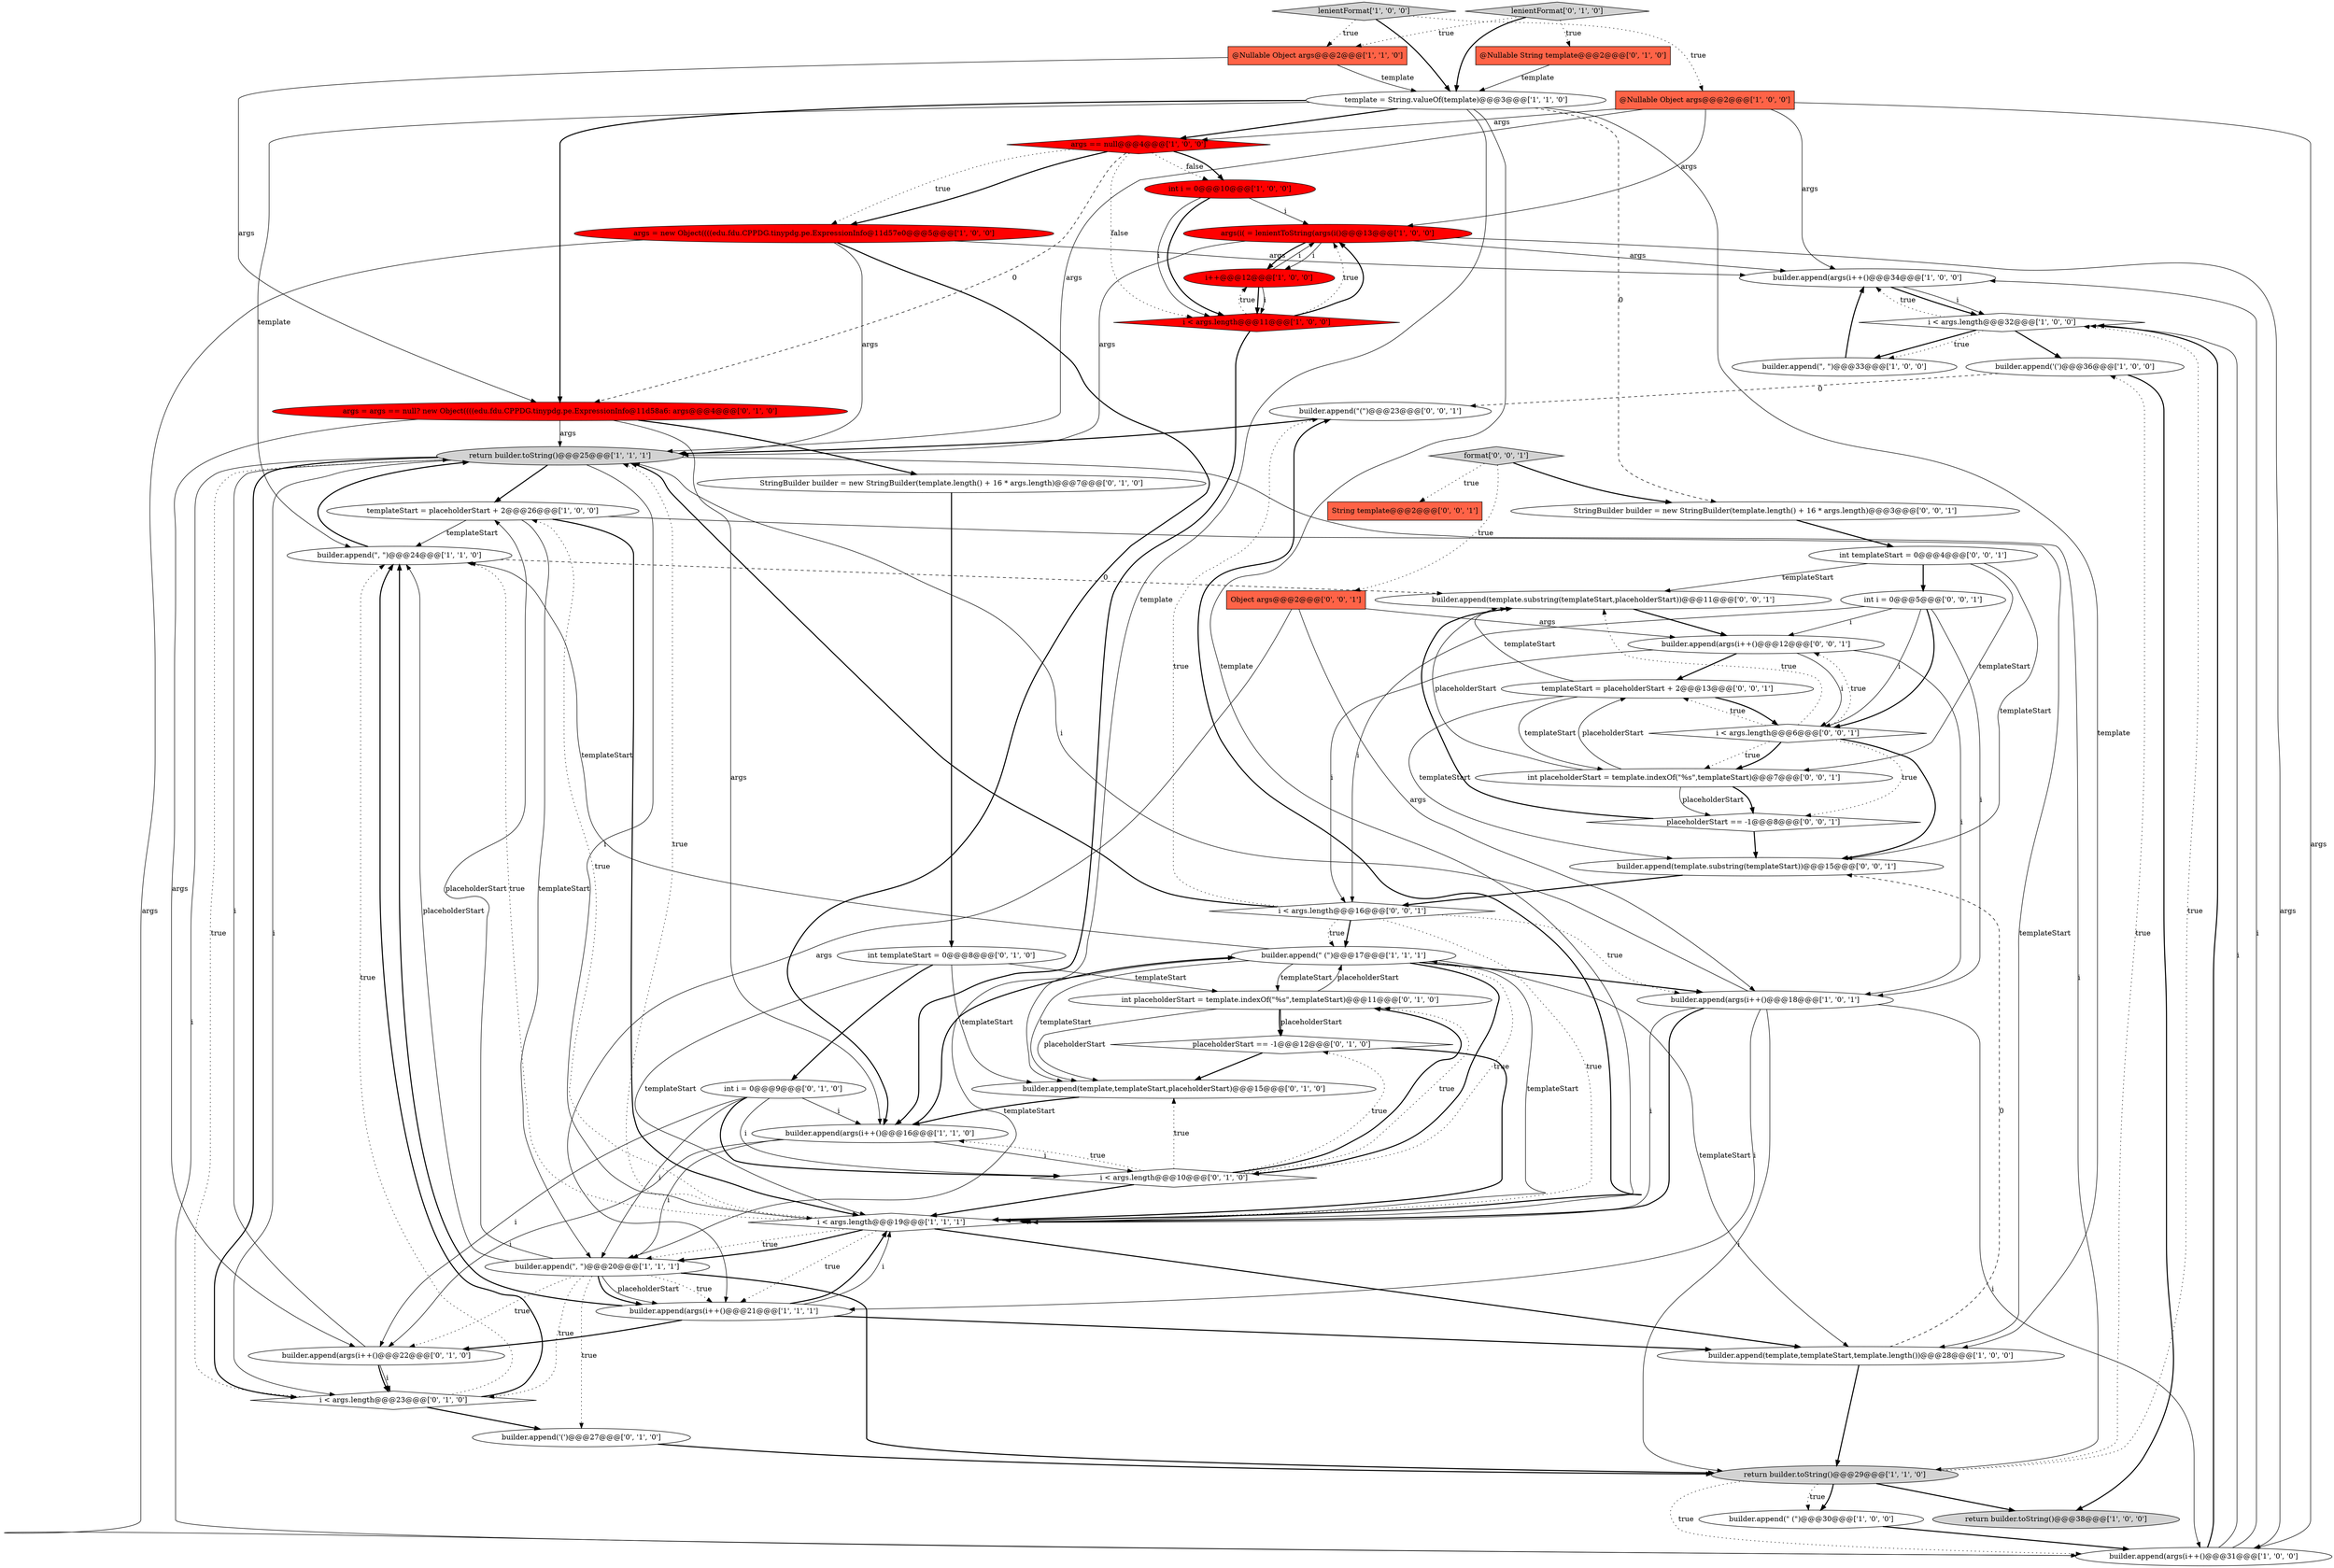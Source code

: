 digraph {
0 [style = filled, label = "args == null@@@4@@@['1', '0', '0']", fillcolor = red, shape = diamond image = "AAA1AAABBB1BBB"];
39 [style = filled, label = "builder.append(args(i++()@@@22@@@['0', '1', '0']", fillcolor = white, shape = ellipse image = "AAA0AAABBB2BBB"];
24 [style = filled, label = "builder.append(\", \")@@@24@@@['1', '1', '0']", fillcolor = white, shape = ellipse image = "AAA0AAABBB1BBB"];
46 [style = filled, label = "templateStart = placeholderStart + 2@@@13@@@['0', '0', '1']", fillcolor = white, shape = ellipse image = "AAA0AAABBB3BBB"];
45 [style = filled, label = "int i = 0@@@5@@@['0', '0', '1']", fillcolor = white, shape = ellipse image = "AAA0AAABBB3BBB"];
14 [style = filled, label = "builder.append(args(i++()@@@34@@@['1', '0', '0']", fillcolor = white, shape = ellipse image = "AAA0AAABBB1BBB"];
11 [style = filled, label = "template = String.valueOf(template)@@@3@@@['1', '1', '0']", fillcolor = white, shape = ellipse image = "AAA0AAABBB1BBB"];
19 [style = filled, label = "builder.append('(')@@@36@@@['1', '0', '0']", fillcolor = white, shape = ellipse image = "AAA0AAABBB1BBB"];
48 [style = filled, label = "placeholderStart == -1@@@8@@@['0', '0', '1']", fillcolor = white, shape = diamond image = "AAA0AAABBB3BBB"];
41 [style = filled, label = "i < args.length@@@16@@@['0', '0', '1']", fillcolor = white, shape = diamond image = "AAA0AAABBB3BBB"];
51 [style = filled, label = "builder.append(template.substring(templateStart,placeholderStart))@@@11@@@['0', '0', '1']", fillcolor = white, shape = ellipse image = "AAA0AAABBB3BBB"];
52 [style = filled, label = "StringBuilder builder = new StringBuilder(template.length() + 16 * args.length)@@@3@@@['0', '0', '1']", fillcolor = white, shape = ellipse image = "AAA0AAABBB3BBB"];
3 [style = filled, label = "args = new Object((((edu.fdu.CPPDG.tinypdg.pe.ExpressionInfo@11d57e0@@@5@@@['1', '0', '0']", fillcolor = red, shape = ellipse image = "AAA1AAABBB1BBB"];
26 [style = filled, label = "builder.append(\", \")@@@33@@@['1', '0', '0']", fillcolor = white, shape = ellipse image = "AAA0AAABBB1BBB"];
22 [style = filled, label = "int i = 0@@@10@@@['1', '0', '0']", fillcolor = red, shape = ellipse image = "AAA1AAABBB1BBB"];
7 [style = filled, label = "return builder.toString()@@@29@@@['1', '1', '0']", fillcolor = lightgray, shape = ellipse image = "AAA0AAABBB1BBB"];
53 [style = filled, label = "i < args.length@@@6@@@['0', '0', '1']", fillcolor = white, shape = diamond image = "AAA0AAABBB3BBB"];
23 [style = filled, label = "builder.append(args(i++()@@@16@@@['1', '1', '0']", fillcolor = white, shape = ellipse image = "AAA0AAABBB1BBB"];
4 [style = filled, label = "args(i( = lenientToString(args(i()@@@13@@@['1', '0', '0']", fillcolor = red, shape = ellipse image = "AAA1AAABBB1BBB"];
9 [style = filled, label = "builder.append(\" (\")@@@30@@@['1', '0', '0']", fillcolor = white, shape = ellipse image = "AAA0AAABBB1BBB"];
28 [style = filled, label = "@Nullable String template@@@2@@@['0', '1', '0']", fillcolor = tomato, shape = box image = "AAA0AAABBB2BBB"];
33 [style = filled, label = "args = args == null? new Object((((edu.fdu.CPPDG.tinypdg.pe.ExpressionInfo@11d58a6: args@@@4@@@['0', '1', '0']", fillcolor = red, shape = ellipse image = "AAA1AAABBB2BBB"];
50 [style = filled, label = "String template@@@2@@@['0', '0', '1']", fillcolor = tomato, shape = box image = "AAA0AAABBB3BBB"];
12 [style = filled, label = "i++@@@12@@@['1', '0', '0']", fillcolor = red, shape = ellipse image = "AAA1AAABBB1BBB"];
43 [style = filled, label = "int templateStart = 0@@@4@@@['0', '0', '1']", fillcolor = white, shape = ellipse image = "AAA0AAABBB3BBB"];
15 [style = filled, label = "lenientFormat['1', '0', '0']", fillcolor = lightgray, shape = diamond image = "AAA0AAABBB1BBB"];
36 [style = filled, label = "builder.append('(')@@@27@@@['0', '1', '0']", fillcolor = white, shape = ellipse image = "AAA0AAABBB2BBB"];
29 [style = filled, label = "placeholderStart == -1@@@12@@@['0', '1', '0']", fillcolor = white, shape = diamond image = "AAA0AAABBB2BBB"];
10 [style = filled, label = "templateStart = placeholderStart + 2@@@26@@@['1', '0', '0']", fillcolor = white, shape = ellipse image = "AAA0AAABBB1BBB"];
1 [style = filled, label = "builder.append(args(i++()@@@21@@@['1', '1', '1']", fillcolor = white, shape = ellipse image = "AAA0AAABBB1BBB"];
25 [style = filled, label = "builder.append(template,templateStart,template.length())@@@28@@@['1', '0', '0']", fillcolor = white, shape = ellipse image = "AAA0AAABBB1BBB"];
37 [style = filled, label = "int i = 0@@@9@@@['0', '1', '0']", fillcolor = white, shape = ellipse image = "AAA0AAABBB2BBB"];
40 [style = filled, label = "int templateStart = 0@@@8@@@['0', '1', '0']", fillcolor = white, shape = ellipse image = "AAA0AAABBB2BBB"];
5 [style = filled, label = "@Nullable Object args@@@2@@@['1', '0', '0']", fillcolor = tomato, shape = box image = "AAA0AAABBB1BBB"];
27 [style = filled, label = "builder.append(\" (\")@@@17@@@['1', '1', '1']", fillcolor = white, shape = ellipse image = "AAA0AAABBB1BBB"];
2 [style = filled, label = "builder.append(args(i++()@@@31@@@['1', '0', '0']", fillcolor = white, shape = ellipse image = "AAA0AAABBB1BBB"];
30 [style = filled, label = "builder.append(template,templateStart,placeholderStart)@@@15@@@['0', '1', '0']", fillcolor = white, shape = ellipse image = "AAA0AAABBB2BBB"];
32 [style = filled, label = "lenientFormat['0', '1', '0']", fillcolor = lightgray, shape = diamond image = "AAA0AAABBB2BBB"];
6 [style = filled, label = "builder.append(\", \")@@@20@@@['1', '1', '1']", fillcolor = white, shape = ellipse image = "AAA0AAABBB1BBB"];
16 [style = filled, label = "i < args.length@@@32@@@['1', '0', '0']", fillcolor = white, shape = diamond image = "AAA0AAABBB1BBB"];
34 [style = filled, label = "StringBuilder builder = new StringBuilder(template.length() + 16 * args.length)@@@7@@@['0', '1', '0']", fillcolor = white, shape = ellipse image = "AAA0AAABBB2BBB"];
42 [style = filled, label = "Object args@@@2@@@['0', '0', '1']", fillcolor = tomato, shape = box image = "AAA0AAABBB3BBB"];
13 [style = filled, label = "i < args.length@@@19@@@['1', '1', '1']", fillcolor = white, shape = diamond image = "AAA0AAABBB1BBB"];
8 [style = filled, label = "return builder.toString()@@@25@@@['1', '1', '1']", fillcolor = lightgray, shape = ellipse image = "AAA0AAABBB1BBB"];
49 [style = filled, label = "int placeholderStart = template.indexOf(\"%s\",templateStart)@@@7@@@['0', '0', '1']", fillcolor = white, shape = ellipse image = "AAA0AAABBB3BBB"];
44 [style = filled, label = "builder.append(\"(\")@@@23@@@['0', '0', '1']", fillcolor = white, shape = ellipse image = "AAA0AAABBB3BBB"];
35 [style = filled, label = "i < args.length@@@10@@@['0', '1', '0']", fillcolor = white, shape = diamond image = "AAA0AAABBB2BBB"];
17 [style = filled, label = "i < args.length@@@11@@@['1', '0', '0']", fillcolor = red, shape = diamond image = "AAA1AAABBB1BBB"];
18 [style = filled, label = "builder.append(args(i++()@@@18@@@['1', '0', '1']", fillcolor = white, shape = ellipse image = "AAA0AAABBB1BBB"];
20 [style = filled, label = "@Nullable Object args@@@2@@@['1', '1', '0']", fillcolor = tomato, shape = box image = "AAA0AAABBB1BBB"];
47 [style = filled, label = "builder.append(template.substring(templateStart))@@@15@@@['0', '0', '1']", fillcolor = white, shape = ellipse image = "AAA0AAABBB3BBB"];
54 [style = filled, label = "builder.append(args(i++()@@@12@@@['0', '0', '1']", fillcolor = white, shape = ellipse image = "AAA0AAABBB3BBB"];
38 [style = filled, label = "int placeholderStart = template.indexOf(\"%s\",templateStart)@@@11@@@['0', '1', '0']", fillcolor = white, shape = ellipse image = "AAA0AAABBB2BBB"];
55 [style = filled, label = "format['0', '0', '1']", fillcolor = lightgray, shape = diamond image = "AAA0AAABBB3BBB"];
21 [style = filled, label = "return builder.toString()@@@38@@@['1', '0', '0']", fillcolor = lightgray, shape = ellipse image = "AAA0AAABBB1BBB"];
31 [style = filled, label = "i < args.length@@@23@@@['0', '1', '0']", fillcolor = white, shape = diamond image = "AAA0AAABBB2BBB"];
13->24 [style = dotted, label="true"];
8->10 [style = bold, label=""];
18->7 [style = solid, label="i"];
32->28 [style = dotted, label="true"];
23->6 [style = solid, label="i"];
53->46 [style = dotted, label="true"];
44->8 [style = bold, label=""];
46->51 [style = solid, label="templateStart"];
3->2 [style = solid, label="args"];
6->31 [style = dotted, label="true"];
29->30 [style = bold, label=""];
41->8 [style = bold, label=""];
6->39 [style = dotted, label="true"];
3->14 [style = solid, label="args"];
6->1 [style = dotted, label="true"];
49->48 [style = bold, label=""];
53->47 [style = bold, label=""];
15->20 [style = dotted, label="true"];
5->8 [style = solid, label="args"];
13->10 [style = dotted, label="true"];
1->13 [style = bold, label=""];
18->13 [style = solid, label="i"];
7->9 [style = bold, label=""];
45->53 [style = solid, label="i"];
11->25 [style = solid, label="template"];
48->51 [style = bold, label=""];
11->13 [style = solid, label="template"];
15->11 [style = bold, label=""];
39->31 [style = bold, label=""];
27->6 [style = solid, label="templateStart"];
40->13 [style = solid, label="templateStart"];
11->33 [style = bold, label=""];
7->16 [style = dotted, label="true"];
40->38 [style = solid, label="templateStart"];
43->49 [style = solid, label="templateStart"];
18->2 [style = solid, label="i"];
45->54 [style = solid, label="i"];
35->38 [style = bold, label=""];
0->3 [style = dotted, label="true"];
40->30 [style = solid, label="templateStart"];
38->30 [style = solid, label="placeholderStart"];
39->31 [style = solid, label="i"];
32->11 [style = bold, label=""];
1->13 [style = solid, label="i"];
10->24 [style = solid, label="templateStart"];
27->38 [style = solid, label="templateStart"];
8->2 [style = solid, label="i"];
40->37 [style = bold, label=""];
5->4 [style = solid, label="args"];
2->16 [style = bold, label=""];
53->49 [style = dotted, label="true"];
0->3 [style = bold, label=""];
4->12 [style = solid, label="i"];
13->25 [style = bold, label=""];
14->16 [style = bold, label=""];
13->6 [style = dotted, label="true"];
53->48 [style = dotted, label="true"];
42->54 [style = solid, label="args"];
11->30 [style = solid, label="template"];
4->8 [style = solid, label="args"];
53->51 [style = dotted, label="true"];
9->2 [style = bold, label=""];
51->54 [style = bold, label=""];
54->46 [style = bold, label=""];
49->46 [style = solid, label="placeholderStart"];
16->26 [style = bold, label=""];
26->14 [style = bold, label=""];
39->8 [style = solid, label="i"];
35->38 [style = dotted, label="true"];
4->14 [style = solid, label="args"];
24->51 [style = dashed, label="0"];
38->27 [style = solid, label="placeholderStart"];
16->19 [style = bold, label=""];
25->7 [style = bold, label=""];
35->30 [style = dotted, label="true"];
43->45 [style = bold, label=""];
37->39 [style = solid, label="i"];
3->23 [style = bold, label=""];
4->2 [style = solid, label="args"];
5->14 [style = solid, label="args"];
43->47 [style = solid, label="templateStart"];
0->33 [style = dashed, label="0"];
2->14 [style = solid, label="i"];
16->14 [style = dotted, label="true"];
47->41 [style = bold, label=""];
22->17 [style = bold, label=""];
49->48 [style = solid, label="placeholderStart"];
11->52 [style = dashed, label="0"];
27->13 [style = solid, label="templateStart"];
42->1 [style = solid, label="args"];
24->8 [style = bold, label=""];
6->7 [style = bold, label=""];
8->7 [style = solid, label="i"];
37->23 [style = solid, label="i"];
5->2 [style = solid, label="args"];
18->8 [style = solid, label="i"];
1->39 [style = bold, label=""];
15->5 [style = dotted, label="true"];
35->29 [style = dotted, label="true"];
7->2 [style = dotted, label="true"];
27->18 [style = bold, label=""];
46->47 [style = solid, label="templateStart"];
41->27 [style = bold, label=""];
34->40 [style = bold, label=""];
8->31 [style = bold, label=""];
17->4 [style = dotted, label="true"];
28->11 [style = solid, label="template"];
31->24 [style = bold, label=""];
12->17 [style = bold, label=""];
32->20 [style = dotted, label="true"];
55->42 [style = dotted, label="true"];
33->8 [style = solid, label="args"];
31->36 [style = bold, label=""];
25->47 [style = dashed, label="0"];
0->17 [style = dotted, label="false"];
45->53 [style = bold, label=""];
3->8 [style = solid, label="args"];
5->0 [style = solid, label="args"];
17->23 [style = bold, label=""];
27->35 [style = bold, label=""];
31->8 [style = dotted, label="true"];
27->24 [style = solid, label="templateStart"];
14->16 [style = solid, label="i"];
27->25 [style = solid, label="templateStart"];
6->1 [style = bold, label=""];
52->43 [style = bold, label=""];
43->51 [style = solid, label="templateStart"];
10->6 [style = solid, label="templateStart"];
6->24 [style = solid, label="placeholderStart"];
20->33 [style = solid, label="args"];
45->18 [style = solid, label="i"];
18->1 [style = solid, label="i"];
23->35 [style = solid, label="i"];
49->51 [style = solid, label="placeholderStart"];
10->13 [style = bold, label=""];
0->22 [style = dotted, label="false"];
17->12 [style = dotted, label="true"];
13->8 [style = dotted, label="true"];
42->18 [style = solid, label="args"];
27->30 [style = solid, label="templateStart"];
46->49 [style = solid, label="templateStart"];
4->12 [style = bold, label=""];
54->18 [style = solid, label="i"];
37->35 [style = bold, label=""];
13->6 [style = bold, label=""];
55->52 [style = bold, label=""];
35->23 [style = dotted, label="true"];
23->39 [style = solid, label="i"];
1->25 [style = bold, label=""];
41->44 [style = dotted, label="true"];
17->4 [style = bold, label=""];
22->17 [style = solid, label="i"];
19->21 [style = bold, label=""];
37->35 [style = solid, label="i"];
54->41 [style = solid, label="i"];
41->27 [style = dotted, label="true"];
6->36 [style = dotted, label="true"];
10->25 [style = solid, label="templateStart"];
6->10 [style = solid, label="placeholderStart"];
23->27 [style = bold, label=""];
7->19 [style = dotted, label="true"];
38->29 [style = bold, label=""];
13->44 [style = bold, label=""];
30->23 [style = bold, label=""];
38->29 [style = solid, label="placeholderStart"];
46->53 [style = bold, label=""];
41->18 [style = dotted, label="true"];
22->4 [style = solid, label="i"];
7->9 [style = dotted, label="true"];
8->13 [style = solid, label="i"];
16->26 [style = dotted, label="true"];
19->44 [style = dashed, label="0"];
53->49 [style = bold, label=""];
13->1 [style = dotted, label="true"];
6->1 [style = solid, label="placeholderStart"];
20->11 [style = solid, label="template"];
8->31 [style = solid, label="i"];
11->0 [style = bold, label=""];
35->27 [style = dotted, label="true"];
41->13 [style = dotted, label="true"];
45->41 [style = solid, label="i"];
33->23 [style = solid, label="args"];
12->17 [style = solid, label="i"];
36->7 [style = bold, label=""];
11->24 [style = solid, label="template"];
1->24 [style = bold, label=""];
54->53 [style = solid, label="i"];
12->4 [style = solid, label="i"];
0->22 [style = bold, label=""];
48->47 [style = bold, label=""];
18->13 [style = bold, label=""];
7->21 [style = bold, label=""];
33->39 [style = solid, label="args"];
31->24 [style = dotted, label="true"];
37->6 [style = solid, label="i"];
53->54 [style = dotted, label="true"];
35->13 [style = bold, label=""];
33->34 [style = bold, label=""];
2->16 [style = solid, label="i"];
55->50 [style = dotted, label="true"];
29->13 [style = bold, label=""];
}
